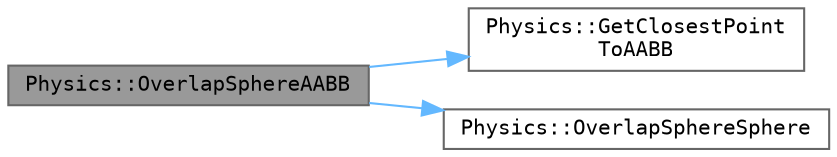 digraph "Physics::OverlapSphereAABB"
{
 // LATEX_PDF_SIZE
  bgcolor="transparent";
  edge [fontname=Terminal,fontsize=10,labelfontname=Helvetica,labelfontsize=10];
  node [fontname=Terminal,fontsize=10,shape=box,height=0.2,width=0.4];
  rankdir="LR";
  Node1 [label="Physics::OverlapSphereAABB",height=0.2,width=0.4,color="gray40", fillcolor="grey60", style="filled", fontcolor="black",tooltip="Check if a sphere is overlapping an AABB"];
  Node1 -> Node2 [color="steelblue1",style="solid"];
  Node2 [label="Physics::GetClosestPoint\lToAABB",height=0.2,width=0.4,color="grey40", fillcolor="white", style="filled",URL="$class_physics.html#aefefcb8706ba7e6178ae14c7dfe3e9cc",tooltip="Gets a point within an AABB that is closest to target point"];
  Node1 -> Node3 [color="steelblue1",style="solid"];
  Node3 [label="Physics::OverlapSphereSphere",height=0.2,width=0.4,color="grey40", fillcolor="white", style="filled",URL="$class_physics.html#aa662da4d0f96ee8fd41d526cc2ef2c40",tooltip="Checks of two spheres are overlapping"];
}
